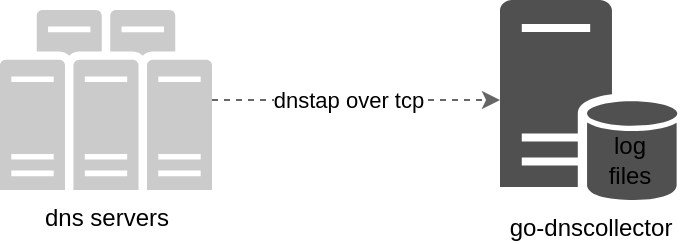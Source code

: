 <mxfile version="15.7.1" type="device"><diagram id="XfKD9zTWGDLt3ONBJ58O" name="Page-1"><mxGraphModel dx="1185" dy="732" grid="1" gridSize="10" guides="1" tooltips="1" connect="1" arrows="1" fold="1" page="1" pageScale="1" pageWidth="850" pageHeight="1100" math="0" shadow="0"><root><mxCell id="0"/><mxCell id="1" parent="0"/><mxCell id="eXatec7mt8qXrw9ZRYom-10" value="" style="edgeStyle=orthogonalEdgeStyle;rounded=0;orthogonalLoop=1;jettySize=auto;html=1;dashed=1;strokeColor=#666666;" edge="1" parent="1" source="eXatec7mt8qXrw9ZRYom-7" target="eXatec7mt8qXrw9ZRYom-14"><mxGeometry relative="1" as="geometry"><mxPoint x="380" y="215.0" as="targetPoint"/></mxGeometry></mxCell><mxCell id="eXatec7mt8qXrw9ZRYom-12" value="dnstap over tcp" style="edgeLabel;html=1;align=center;verticalAlign=middle;resizable=0;points=[];" vertex="1" connectable="0" parent="eXatec7mt8qXrw9ZRYom-10"><mxGeometry x="-0.219" y="-2" relative="1" as="geometry"><mxPoint x="12" y="-2" as="offset"/></mxGeometry></mxCell><mxCell id="eXatec7mt8qXrw9ZRYom-7" value="dns servers" style="sketch=0;pointerEvents=1;shadow=0;dashed=0;html=1;strokeColor=none;fillColor=#505050;labelPosition=center;verticalLabelPosition=bottom;verticalAlign=top;outlineConnect=0;align=center;shape=mxgraph.office.servers.server_farm;fillColor=#CCCBCB;" vertex="1" parent="1"><mxGeometry x="140" y="170" width="106" height="90" as="geometry"/></mxCell><mxCell id="eXatec7mt8qXrw9ZRYom-14" value="go-dnscollector" style="sketch=0;pointerEvents=1;shadow=0;dashed=0;html=1;strokeColor=none;fillColor=#505050;labelPosition=center;verticalLabelPosition=bottom;verticalAlign=top;outlineConnect=0;align=center;shape=mxgraph.office.servers.database_server;" vertex="1" parent="1"><mxGeometry x="390" y="165" width="90" height="100" as="geometry"/></mxCell><mxCell id="eXatec7mt8qXrw9ZRYom-15" value="log&lt;br&gt;files" style="text;html=1;strokeColor=none;fillColor=none;align=center;verticalAlign=middle;whiteSpace=wrap;rounded=0;" vertex="1" parent="1"><mxGeometry x="425" y="230" width="60" height="30" as="geometry"/></mxCell></root></mxGraphModel></diagram></mxfile>
